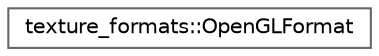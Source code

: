 digraph "Graphical Class Hierarchy"
{
 // LATEX_PDF_SIZE
  bgcolor="transparent";
  edge [fontname=Helvetica,fontsize=10,labelfontname=Helvetica,labelfontsize=10];
  node [fontname=Helvetica,fontsize=10,shape=box,height=0.2,width=0.4];
  rankdir="LR";
  Node0 [id="Node000000",label="texture_formats::OpenGLFormat",height=0.2,width=0.4,color="grey40", fillcolor="white", style="filled",URL="$structtexture__formats_1_1_open_g_l_format.html",tooltip=" "];
}
